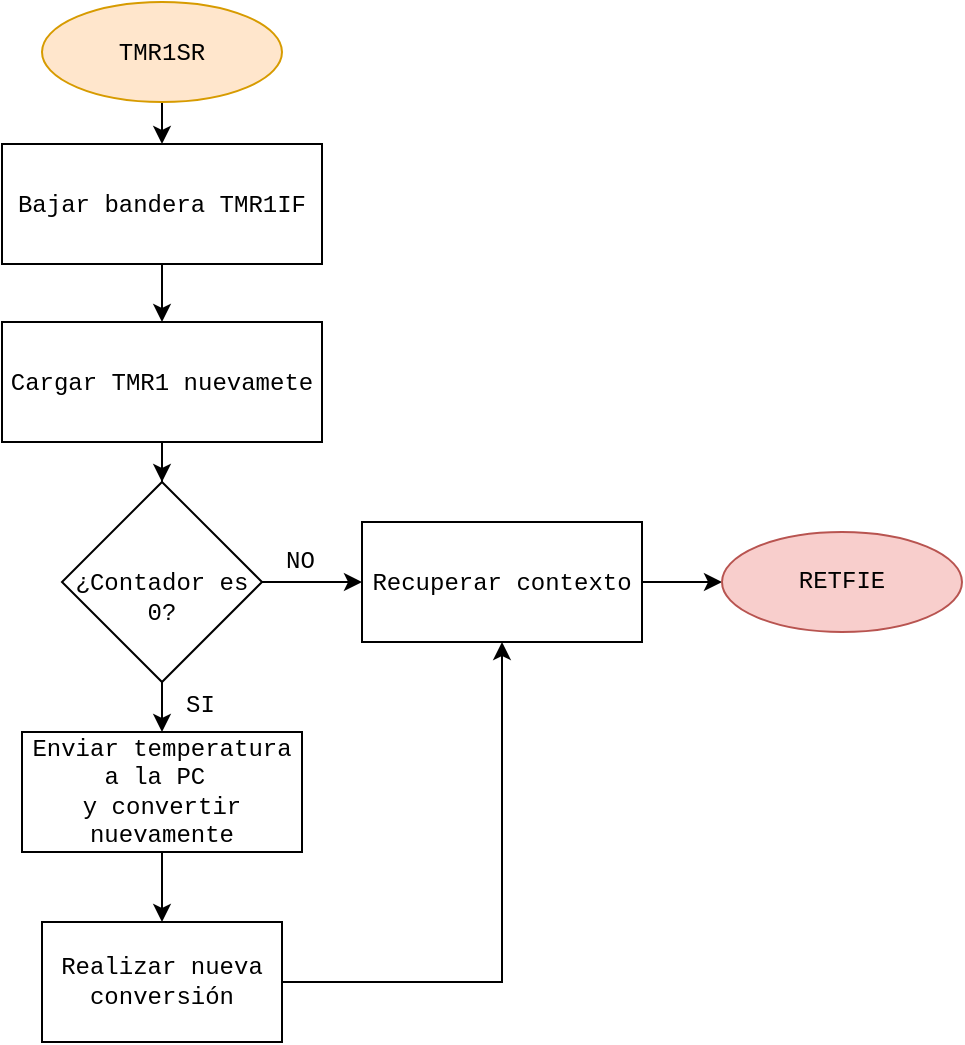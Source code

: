 <mxfile version="10.7.6" type="device"><diagram id="bqbxSdxZ4E9kMVROLtRl" name="Page-1"><mxGraphModel dx="1058" dy="808" grid="1" gridSize="10" guides="1" tooltips="1" connect="1" arrows="1" fold="1" page="1" pageScale="1" pageWidth="2336" pageHeight="1654" math="0" shadow="0"><root><mxCell id="0"/><mxCell id="1" parent="0"/><mxCell id="Q7Rw6hIGg_ddtq2AHjed-8" style="edgeStyle=orthogonalEdgeStyle;rounded=0;orthogonalLoop=1;jettySize=auto;html=1;entryX=0.5;entryY=0;entryDx=0;entryDy=0;fontFamily=Courier New;" parent="1" source="XViRPjxjoo76Wmvbfab0-1" target="XViRPjxjoo76Wmvbfab0-2" edge="1"><mxGeometry relative="1" as="geometry"/></mxCell><mxCell id="XViRPjxjoo76Wmvbfab0-1" value="&lt;font face=&quot;Courier New&quot;&gt;TMR1SR&lt;/font&gt;" style="ellipse;whiteSpace=wrap;html=1;fillColor=#ffe6cc;strokeColor=#d79b00;" parent="1" vertex="1"><mxGeometry x="430" y="20" width="120" height="50" as="geometry"/></mxCell><mxCell id="Q7Rw6hIGg_ddtq2AHjed-9" style="edgeStyle=orthogonalEdgeStyle;rounded=0;orthogonalLoop=1;jettySize=auto;html=1;entryX=0.5;entryY=0;entryDx=0;entryDy=0;fontFamily=Courier New;" parent="1" source="XViRPjxjoo76Wmvbfab0-2" target="XViRPjxjoo76Wmvbfab0-3" edge="1"><mxGeometry relative="1" as="geometry"/></mxCell><mxCell id="XViRPjxjoo76Wmvbfab0-2" value="&lt;font face=&quot;Courier New&quot;&gt;Bajar bandera TMR1IF&lt;/font&gt;" style="rounded=0;whiteSpace=wrap;html=1;" parent="1" vertex="1"><mxGeometry x="410" y="91" width="160" height="60" as="geometry"/></mxCell><mxCell id="Q7Rw6hIGg_ddtq2AHjed-10" style="edgeStyle=orthogonalEdgeStyle;rounded=0;orthogonalLoop=1;jettySize=auto;html=1;entryX=0.5;entryY=0;entryDx=0;entryDy=0;fontFamily=Courier New;" parent="1" source="XViRPjxjoo76Wmvbfab0-3" target="Q7Rw6hIGg_ddtq2AHjed-2" edge="1"><mxGeometry relative="1" as="geometry"/></mxCell><mxCell id="XViRPjxjoo76Wmvbfab0-3" value="&lt;font face=&quot;Courier New&quot;&gt;Cargar TMR1 nuevamete&lt;/font&gt;" style="rounded=0;whiteSpace=wrap;html=1;" parent="1" vertex="1"><mxGeometry x="410" y="180" width="160" height="60" as="geometry"/></mxCell><mxCell id="Q7Rw6hIGg_ddtq2AHjed-12" style="edgeStyle=orthogonalEdgeStyle;rounded=0;orthogonalLoop=1;jettySize=auto;html=1;fontFamily=Courier New;" parent="1" source="Q7Rw6hIGg_ddtq2AHjed-2" target="Q7Rw6hIGg_ddtq2AHjed-3" edge="1"><mxGeometry relative="1" as="geometry"/></mxCell><mxCell id="Q7Rw6hIGg_ddtq2AHjed-15" style="edgeStyle=orthogonalEdgeStyle;rounded=0;orthogonalLoop=1;jettySize=auto;html=1;entryX=0;entryY=0.5;entryDx=0;entryDy=0;fontFamily=Courier New;" parent="1" source="Q7Rw6hIGg_ddtq2AHjed-2" target="Q7Rw6hIGg_ddtq2AHjed-5" edge="1"><mxGeometry relative="1" as="geometry"/></mxCell><mxCell id="Q7Rw6hIGg_ddtq2AHjed-2" value="&lt;font face=&quot;Courier New&quot;&gt;&lt;br&gt;¿Contador es 0?&lt;/font&gt;" style="rhombus;whiteSpace=wrap;html=1;" parent="1" vertex="1"><mxGeometry x="440" y="260" width="100" height="100" as="geometry"/></mxCell><mxCell id="Q7Rw6hIGg_ddtq2AHjed-13" style="edgeStyle=orthogonalEdgeStyle;rounded=0;orthogonalLoop=1;jettySize=auto;html=1;entryX=0.5;entryY=0;entryDx=0;entryDy=0;fontFamily=Courier New;" parent="1" source="Q7Rw6hIGg_ddtq2AHjed-3" target="Q7Rw6hIGg_ddtq2AHjed-6" edge="1"><mxGeometry relative="1" as="geometry"/></mxCell><mxCell id="Q7Rw6hIGg_ddtq2AHjed-3" value="Enviar temperatura a la PC&amp;nbsp;&lt;br&gt;y convertir nuevamente&lt;br&gt;" style="rounded=0;whiteSpace=wrap;html=1;fontFamily=Courier New;" parent="1" vertex="1"><mxGeometry x="420" y="385" width="140" height="60" as="geometry"/></mxCell><mxCell id="Q7Rw6hIGg_ddtq2AHjed-16" style="edgeStyle=orthogonalEdgeStyle;rounded=0;orthogonalLoop=1;jettySize=auto;html=1;entryX=0;entryY=0.5;entryDx=0;entryDy=0;fontFamily=Courier New;" parent="1" source="Q7Rw6hIGg_ddtq2AHjed-5" edge="1"><mxGeometry relative="1" as="geometry"><mxPoint x="770" y="310" as="targetPoint"/></mxGeometry></mxCell><mxCell id="Q7Rw6hIGg_ddtq2AHjed-5" value="&lt;font face=&quot;Courier New&quot;&gt;Recuperar contexto&lt;/font&gt;" style="rounded=0;whiteSpace=wrap;html=1;" parent="1" vertex="1"><mxGeometry x="590" y="280" width="140" height="60" as="geometry"/></mxCell><mxCell id="jf54Db7t_fL3wquXEh6E-1" style="edgeStyle=orthogonalEdgeStyle;rounded=0;orthogonalLoop=1;jettySize=auto;html=1;entryX=0.5;entryY=1;entryDx=0;entryDy=0;" parent="1" source="Q7Rw6hIGg_ddtq2AHjed-6" target="Q7Rw6hIGg_ddtq2AHjed-5" edge="1"><mxGeometry relative="1" as="geometry"/></mxCell><mxCell id="Q7Rw6hIGg_ddtq2AHjed-6" value="Realizar nueva conversión" style="rounded=0;whiteSpace=wrap;html=1;fontFamily=Courier New;" parent="1" vertex="1"><mxGeometry x="430" y="480" width="120" height="60" as="geometry"/></mxCell><mxCell id="Q7Rw6hIGg_ddtq2AHjed-17" value="NO" style="text;html=1;resizable=0;points=[];autosize=1;align=left;verticalAlign=top;spacingTop=-4;fontFamily=Courier New;" parent="1" vertex="1"><mxGeometry x="550" y="290" width="30" height="20" as="geometry"/></mxCell><mxCell id="Q7Rw6hIGg_ddtq2AHjed-18" value="SI" style="text;html=1;resizable=0;points=[];autosize=1;align=left;verticalAlign=top;spacingTop=-4;fontFamily=Courier New;" parent="1" vertex="1"><mxGeometry x="500" y="362" width="30" height="20" as="geometry"/></mxCell><mxCell id="sgDSRO3TVSL1NFGEamsu-1" value="RETFIE" style="ellipse;whiteSpace=wrap;html=1;fillColor=#f8cecc;strokeColor=#b85450;fontFamily=Courier New;" vertex="1" parent="1"><mxGeometry x="770" y="285" width="120" height="50" as="geometry"/></mxCell></root></mxGraphModel></diagram></mxfile>